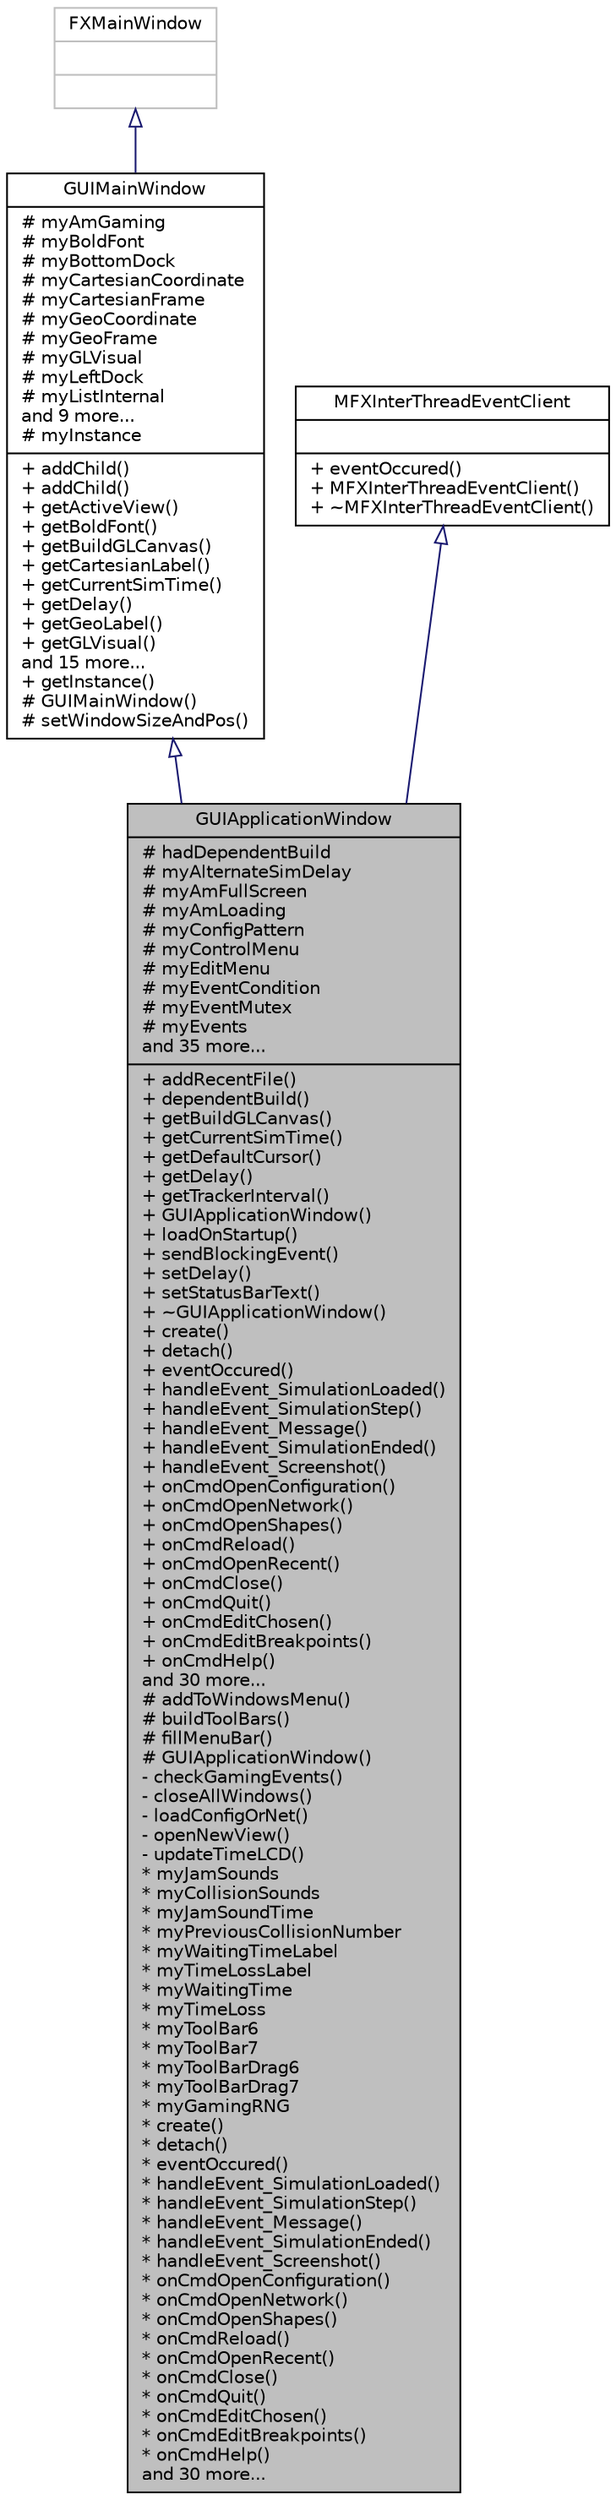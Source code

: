 digraph "GUIApplicationWindow"
{
  edge [fontname="Helvetica",fontsize="10",labelfontname="Helvetica",labelfontsize="10"];
  node [fontname="Helvetica",fontsize="10",shape=record];
  Node0 [label="{GUIApplicationWindow\n|# hadDependentBuild\l# myAlternateSimDelay\l# myAmFullScreen\l# myAmLoading\l# myConfigPattern\l# myControlMenu\l# myEditMenu\l# myEventCondition\l# myEventMutex\l# myEvents\land 35 more...\l|+ addRecentFile()\l+ dependentBuild()\l+ getBuildGLCanvas()\l+ getCurrentSimTime()\l+ getDefaultCursor()\l+ getDelay()\l+ getTrackerInterval()\l+ GUIApplicationWindow()\l+ loadOnStartup()\l+ sendBlockingEvent()\l+ setDelay()\l+ setStatusBarText()\l+ ~GUIApplicationWindow()\l+ create()\l+ detach()\l+ eventOccured()\l+ handleEvent_SimulationLoaded()\l+ handleEvent_SimulationStep()\l+ handleEvent_Message()\l+ handleEvent_SimulationEnded()\l+ handleEvent_Screenshot()\l+ onCmdOpenConfiguration()\l+ onCmdOpenNetwork()\l+ onCmdOpenShapes()\l+ onCmdReload()\l+ onCmdOpenRecent()\l+ onCmdClose()\l+ onCmdQuit()\l+ onCmdEditChosen()\l+ onCmdEditBreakpoints()\l+ onCmdHelp()\land 30 more...\l# addToWindowsMenu()\l# buildToolBars()\l# fillMenuBar()\l# GUIApplicationWindow()\l- checkGamingEvents()\l- closeAllWindows()\l- loadConfigOrNet()\l- openNewView()\l- updateTimeLCD()\l* myJamSounds\l* myCollisionSounds\l* myJamSoundTime\l* myPreviousCollisionNumber\l* myWaitingTimeLabel\l* myTimeLossLabel\l* myWaitingTime\l* myTimeLoss\l* myToolBar6\l* myToolBar7\l* myToolBarDrag6\l* myToolBarDrag7\l* myGamingRNG\l* create()\l* detach()\l* eventOccured()\l* handleEvent_SimulationLoaded()\l* handleEvent_SimulationStep()\l* handleEvent_Message()\l* handleEvent_SimulationEnded()\l* handleEvent_Screenshot()\l* onCmdOpenConfiguration()\l* onCmdOpenNetwork()\l* onCmdOpenShapes()\l* onCmdReload()\l* onCmdOpenRecent()\l* onCmdClose()\l* onCmdQuit()\l* onCmdEditChosen()\l* onCmdEditBreakpoints()\l* onCmdHelp()\land 30 more...\l}",height=0.2,width=0.4,color="black", fillcolor="grey75", style="filled", fontcolor="black"];
  Node1 -> Node0 [dir="back",color="midnightblue",fontsize="10",style="solid",arrowtail="onormal",fontname="Helvetica"];
  Node1 [label="{GUIMainWindow\n|# myAmGaming\l# myBoldFont\l# myBottomDock\l# myCartesianCoordinate\l# myCartesianFrame\l# myGeoCoordinate\l# myGeoFrame\l# myGLVisual\l# myLeftDock\l# myListInternal\land 9 more...\l# myInstance\l|+ addChild()\l+ addChild()\l+ getActiveView()\l+ getBoldFont()\l+ getBuildGLCanvas()\l+ getCartesianLabel()\l+ getCurrentSimTime()\l+ getDelay()\l+ getGeoLabel()\l+ getGLVisual()\land 15 more...\l+ getInstance()\l# GUIMainWindow()\l# setWindowSizeAndPos()\l}",height=0.2,width=0.4,color="black", fillcolor="white", style="filled",URL="$db/dba/class_g_u_i_main_window.html"];
  Node2 -> Node1 [dir="back",color="midnightblue",fontsize="10",style="solid",arrowtail="onormal",fontname="Helvetica"];
  Node2 [label="{FXMainWindow\n||}",height=0.2,width=0.4,color="grey75", fillcolor="white", style="filled"];
  Node3 -> Node0 [dir="back",color="midnightblue",fontsize="10",style="solid",arrowtail="onormal",fontname="Helvetica"];
  Node3 [label="{MFXInterThreadEventClient\n||+ eventOccured()\l+ MFXInterThreadEventClient()\l+ ~MFXInterThreadEventClient()\l}",height=0.2,width=0.4,color="black", fillcolor="white", style="filled",URL="$d7/d41/class_m_f_x_inter_thread_event_client.html"];
}
